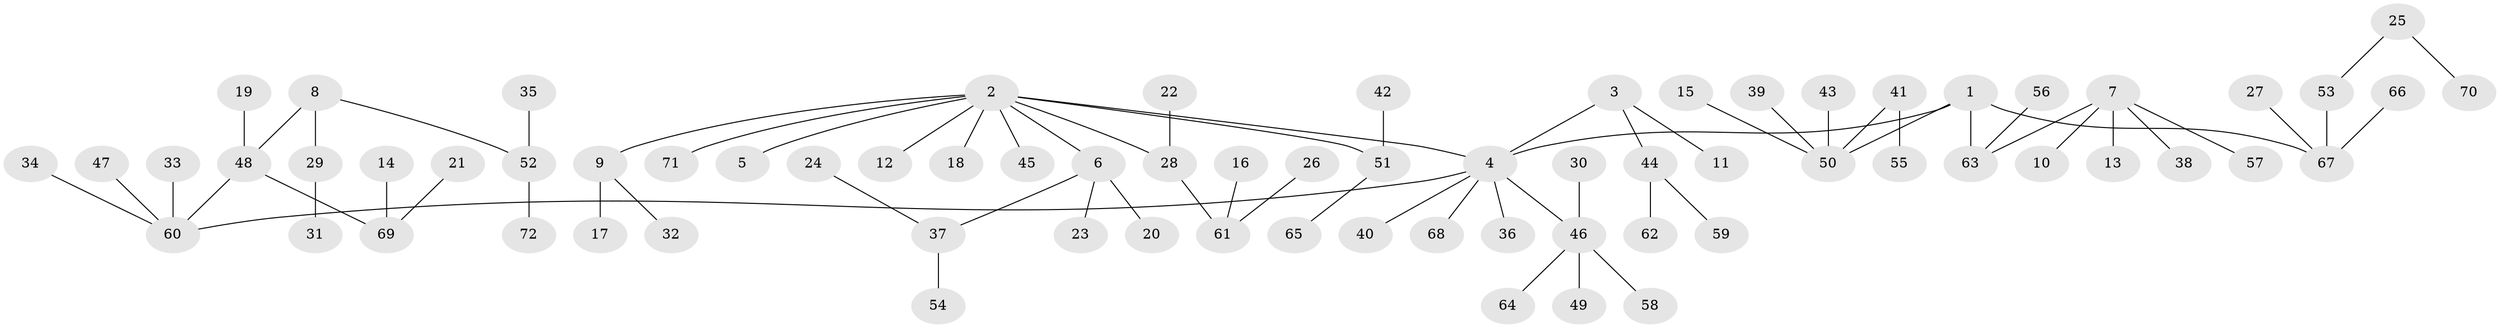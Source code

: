// original degree distribution, {7: 0.006944444444444444, 4: 0.08333333333333333, 8: 0.006944444444444444, 5: 0.041666666666666664, 3: 0.09722222222222222, 1: 0.4791666666666667, 2: 0.2847222222222222}
// Generated by graph-tools (version 1.1) at 2025/26/03/09/25 03:26:24]
// undirected, 72 vertices, 71 edges
graph export_dot {
graph [start="1"]
  node [color=gray90,style=filled];
  1;
  2;
  3;
  4;
  5;
  6;
  7;
  8;
  9;
  10;
  11;
  12;
  13;
  14;
  15;
  16;
  17;
  18;
  19;
  20;
  21;
  22;
  23;
  24;
  25;
  26;
  27;
  28;
  29;
  30;
  31;
  32;
  33;
  34;
  35;
  36;
  37;
  38;
  39;
  40;
  41;
  42;
  43;
  44;
  45;
  46;
  47;
  48;
  49;
  50;
  51;
  52;
  53;
  54;
  55;
  56;
  57;
  58;
  59;
  60;
  61;
  62;
  63;
  64;
  65;
  66;
  67;
  68;
  69;
  70;
  71;
  72;
  1 -- 4 [weight=1.0];
  1 -- 50 [weight=1.0];
  1 -- 63 [weight=1.0];
  1 -- 67 [weight=1.0];
  2 -- 4 [weight=1.0];
  2 -- 5 [weight=1.0];
  2 -- 6 [weight=1.0];
  2 -- 9 [weight=1.0];
  2 -- 12 [weight=1.0];
  2 -- 18 [weight=1.0];
  2 -- 28 [weight=1.0];
  2 -- 45 [weight=1.0];
  2 -- 51 [weight=1.0];
  2 -- 71 [weight=1.0];
  3 -- 4 [weight=1.0];
  3 -- 11 [weight=1.0];
  3 -- 44 [weight=1.0];
  4 -- 36 [weight=1.0];
  4 -- 40 [weight=1.0];
  4 -- 46 [weight=1.0];
  4 -- 60 [weight=1.0];
  4 -- 68 [weight=1.0];
  6 -- 20 [weight=1.0];
  6 -- 23 [weight=1.0];
  6 -- 37 [weight=1.0];
  7 -- 10 [weight=1.0];
  7 -- 13 [weight=1.0];
  7 -- 38 [weight=1.0];
  7 -- 57 [weight=1.0];
  7 -- 63 [weight=1.0];
  8 -- 29 [weight=1.0];
  8 -- 48 [weight=1.0];
  8 -- 52 [weight=1.0];
  9 -- 17 [weight=1.0];
  9 -- 32 [weight=1.0];
  14 -- 69 [weight=1.0];
  15 -- 50 [weight=1.0];
  16 -- 61 [weight=1.0];
  19 -- 48 [weight=1.0];
  21 -- 69 [weight=1.0];
  22 -- 28 [weight=1.0];
  24 -- 37 [weight=1.0];
  25 -- 53 [weight=1.0];
  25 -- 70 [weight=1.0];
  26 -- 61 [weight=1.0];
  27 -- 67 [weight=1.0];
  28 -- 61 [weight=1.0];
  29 -- 31 [weight=1.0];
  30 -- 46 [weight=1.0];
  33 -- 60 [weight=1.0];
  34 -- 60 [weight=1.0];
  35 -- 52 [weight=1.0];
  37 -- 54 [weight=1.0];
  39 -- 50 [weight=1.0];
  41 -- 50 [weight=1.0];
  41 -- 55 [weight=1.0];
  42 -- 51 [weight=1.0];
  43 -- 50 [weight=1.0];
  44 -- 59 [weight=1.0];
  44 -- 62 [weight=1.0];
  46 -- 49 [weight=1.0];
  46 -- 58 [weight=1.0];
  46 -- 64 [weight=1.0];
  47 -- 60 [weight=1.0];
  48 -- 60 [weight=1.0];
  48 -- 69 [weight=1.0];
  51 -- 65 [weight=1.0];
  52 -- 72 [weight=1.0];
  53 -- 67 [weight=1.0];
  56 -- 63 [weight=1.0];
  66 -- 67 [weight=1.0];
}
